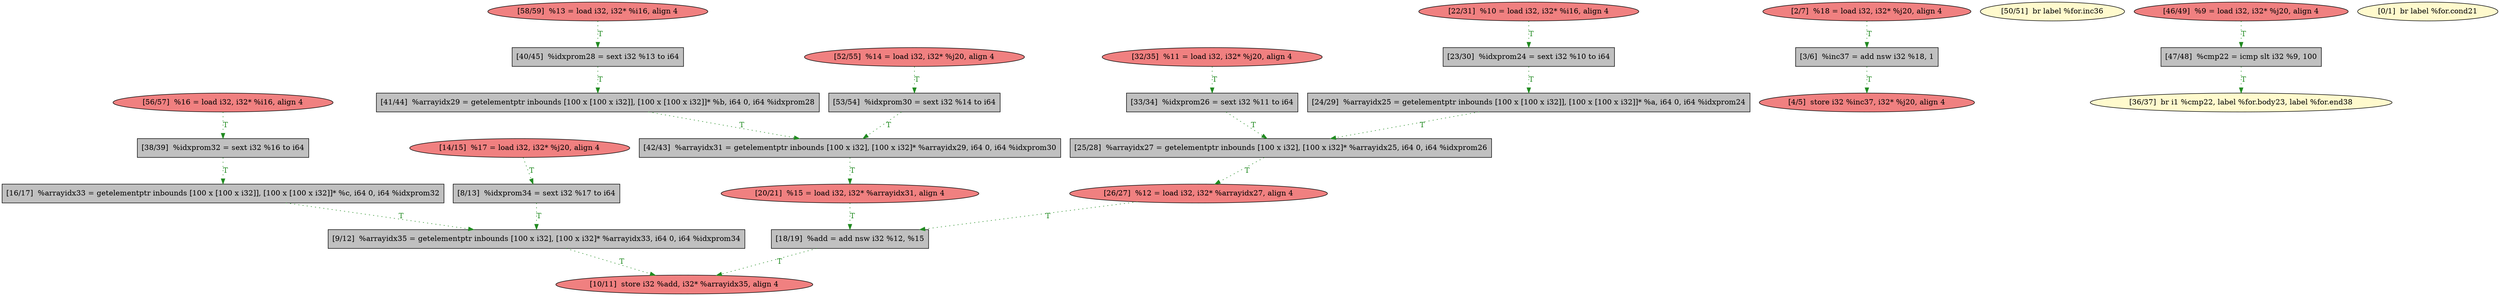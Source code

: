 
digraph G {


node1078 [fillcolor=lightcoral,label="[52/55]  %14 = load i32, i32* %j20, align 4",shape=ellipse,style=filled ]
node1077 [fillcolor=lightcoral,label="[10/11]  store i32 %add, i32* %arrayidx35, align 4",shape=ellipse,style=filled ]
node1076 [fillcolor=lightcoral,label="[4/5]  store i32 %inc37, i32* %j20, align 4",shape=ellipse,style=filled ]
node1075 [fillcolor=lemonchiffon,label="[50/51]  br label %for.inc36",shape=ellipse,style=filled ]
node1073 [fillcolor=grey,label="[3/6]  %inc37 = add nsw i32 %18, 1",shape=rectangle,style=filled ]
node1072 [fillcolor=lightcoral,label="[20/21]  %15 = load i32, i32* %arrayidx31, align 4",shape=ellipse,style=filled ]
node1071 [fillcolor=lightcoral,label="[2/7]  %18 = load i32, i32* %j20, align 4",shape=ellipse,style=filled ]
node1069 [fillcolor=grey,label="[18/19]  %add = add nsw i32 %12, %15",shape=rectangle,style=filled ]
node1068 [fillcolor=lightcoral,label="[46/49]  %9 = load i32, i32* %j20, align 4",shape=ellipse,style=filled ]
node1066 [fillcolor=grey,label="[8/13]  %idxprom34 = sext i32 %17 to i64",shape=rectangle,style=filled ]
node1056 [fillcolor=grey,label="[47/48]  %cmp22 = icmp slt i32 %9, 100",shape=rectangle,style=filled ]
node1079 [fillcolor=lightcoral,label="[32/35]  %11 = load i32, i32* %j20, align 4",shape=ellipse,style=filled ]
node1060 [fillcolor=lightcoral,label="[56/57]  %16 = load i32, i32* %i16, align 4",shape=ellipse,style=filled ]
node1074 [fillcolor=grey,label="[25/28]  %arrayidx27 = getelementptr inbounds [100 x i32], [100 x i32]* %arrayidx25, i64 0, i64 %idxprom26",shape=rectangle,style=filled ]
node1067 [fillcolor=lemonchiffon,label="[0/1]  br label %for.cond21",shape=ellipse,style=filled ]
node1062 [fillcolor=lightcoral,label="[22/31]  %10 = load i32, i32* %i16, align 4",shape=ellipse,style=filled ]
node1052 [fillcolor=grey,label="[42/43]  %arrayidx31 = getelementptr inbounds [100 x i32], [100 x i32]* %arrayidx29, i64 0, i64 %idxprom30",shape=rectangle,style=filled ]
node1065 [fillcolor=lightcoral,label="[14/15]  %17 = load i32, i32* %j20, align 4",shape=ellipse,style=filled ]
node1051 [fillcolor=grey,label="[40/45]  %idxprom28 = sext i32 %13 to i64",shape=rectangle,style=filled ]
node1070 [fillcolor=grey,label="[24/29]  %arrayidx25 = getelementptr inbounds [100 x [100 x i32]], [100 x [100 x i32]]* %a, i64 0, i64 %idxprom24",shape=rectangle,style=filled ]
node1057 [fillcolor=lightcoral,label="[26/27]  %12 = load i32, i32* %arrayidx27, align 4",shape=ellipse,style=filled ]
node1055 [fillcolor=grey,label="[23/30]  %idxprom24 = sext i32 %10 to i64",shape=rectangle,style=filled ]
node1064 [fillcolor=grey,label="[16/17]  %arrayidx33 = getelementptr inbounds [100 x [100 x i32]], [100 x [100 x i32]]* %c, i64 0, i64 %idxprom32",shape=rectangle,style=filled ]
node1050 [fillcolor=grey,label="[38/39]  %idxprom32 = sext i32 %16 to i64",shape=rectangle,style=filled ]
node1058 [fillcolor=grey,label="[33/34]  %idxprom26 = sext i32 %11 to i64",shape=rectangle,style=filled ]
node1061 [fillcolor=grey,label="[53/54]  %idxprom30 = sext i32 %14 to i64",shape=rectangle,style=filled ]
node1053 [fillcolor=lightcoral,label="[58/59]  %13 = load i32, i32* %i16, align 4",shape=ellipse,style=filled ]
node1059 [fillcolor=lemonchiffon,label="[36/37]  br i1 %cmp22, label %for.body23, label %for.end38",shape=ellipse,style=filled ]
node1054 [fillcolor=grey,label="[41/44]  %arrayidx29 = getelementptr inbounds [100 x [100 x i32]], [100 x [100 x i32]]* %b, i64 0, i64 %idxprom28",shape=rectangle,style=filled ]
node1063 [fillcolor=grey,label="[9/12]  %arrayidx35 = getelementptr inbounds [100 x i32], [100 x i32]* %arrayidx33, i64 0, i64 %idxprom34",shape=rectangle,style=filled ]

node1060->node1050 [style=dotted,color=forestgreen,label="T",fontcolor=forestgreen ]
node1079->node1058 [style=dotted,color=forestgreen,label="T",fontcolor=forestgreen ]
node1078->node1061 [style=dotted,color=forestgreen,label="T",fontcolor=forestgreen ]
node1074->node1057 [style=dotted,color=forestgreen,label="T",fontcolor=forestgreen ]
node1064->node1063 [style=dotted,color=forestgreen,label="T",fontcolor=forestgreen ]
node1070->node1074 [style=dotted,color=forestgreen,label="T",fontcolor=forestgreen ]
node1062->node1055 [style=dotted,color=forestgreen,label="T",fontcolor=forestgreen ]
node1054->node1052 [style=dotted,color=forestgreen,label="T",fontcolor=forestgreen ]
node1058->node1074 [style=dotted,color=forestgreen,label="T",fontcolor=forestgreen ]
node1061->node1052 [style=dotted,color=forestgreen,label="T",fontcolor=forestgreen ]
node1050->node1064 [style=dotted,color=forestgreen,label="T",fontcolor=forestgreen ]
node1057->node1069 [style=dotted,color=forestgreen,label="T",fontcolor=forestgreen ]
node1063->node1077 [style=dotted,color=forestgreen,label="T",fontcolor=forestgreen ]
node1056->node1059 [style=dotted,color=forestgreen,label="T",fontcolor=forestgreen ]
node1052->node1072 [style=dotted,color=forestgreen,label="T",fontcolor=forestgreen ]
node1073->node1076 [style=dotted,color=forestgreen,label="T",fontcolor=forestgreen ]
node1053->node1051 [style=dotted,color=forestgreen,label="T",fontcolor=forestgreen ]
node1055->node1070 [style=dotted,color=forestgreen,label="T",fontcolor=forestgreen ]
node1069->node1077 [style=dotted,color=forestgreen,label="T",fontcolor=forestgreen ]
node1072->node1069 [style=dotted,color=forestgreen,label="T",fontcolor=forestgreen ]
node1065->node1066 [style=dotted,color=forestgreen,label="T",fontcolor=forestgreen ]
node1068->node1056 [style=dotted,color=forestgreen,label="T",fontcolor=forestgreen ]
node1051->node1054 [style=dotted,color=forestgreen,label="T",fontcolor=forestgreen ]
node1066->node1063 [style=dotted,color=forestgreen,label="T",fontcolor=forestgreen ]
node1071->node1073 [style=dotted,color=forestgreen,label="T",fontcolor=forestgreen ]


}
